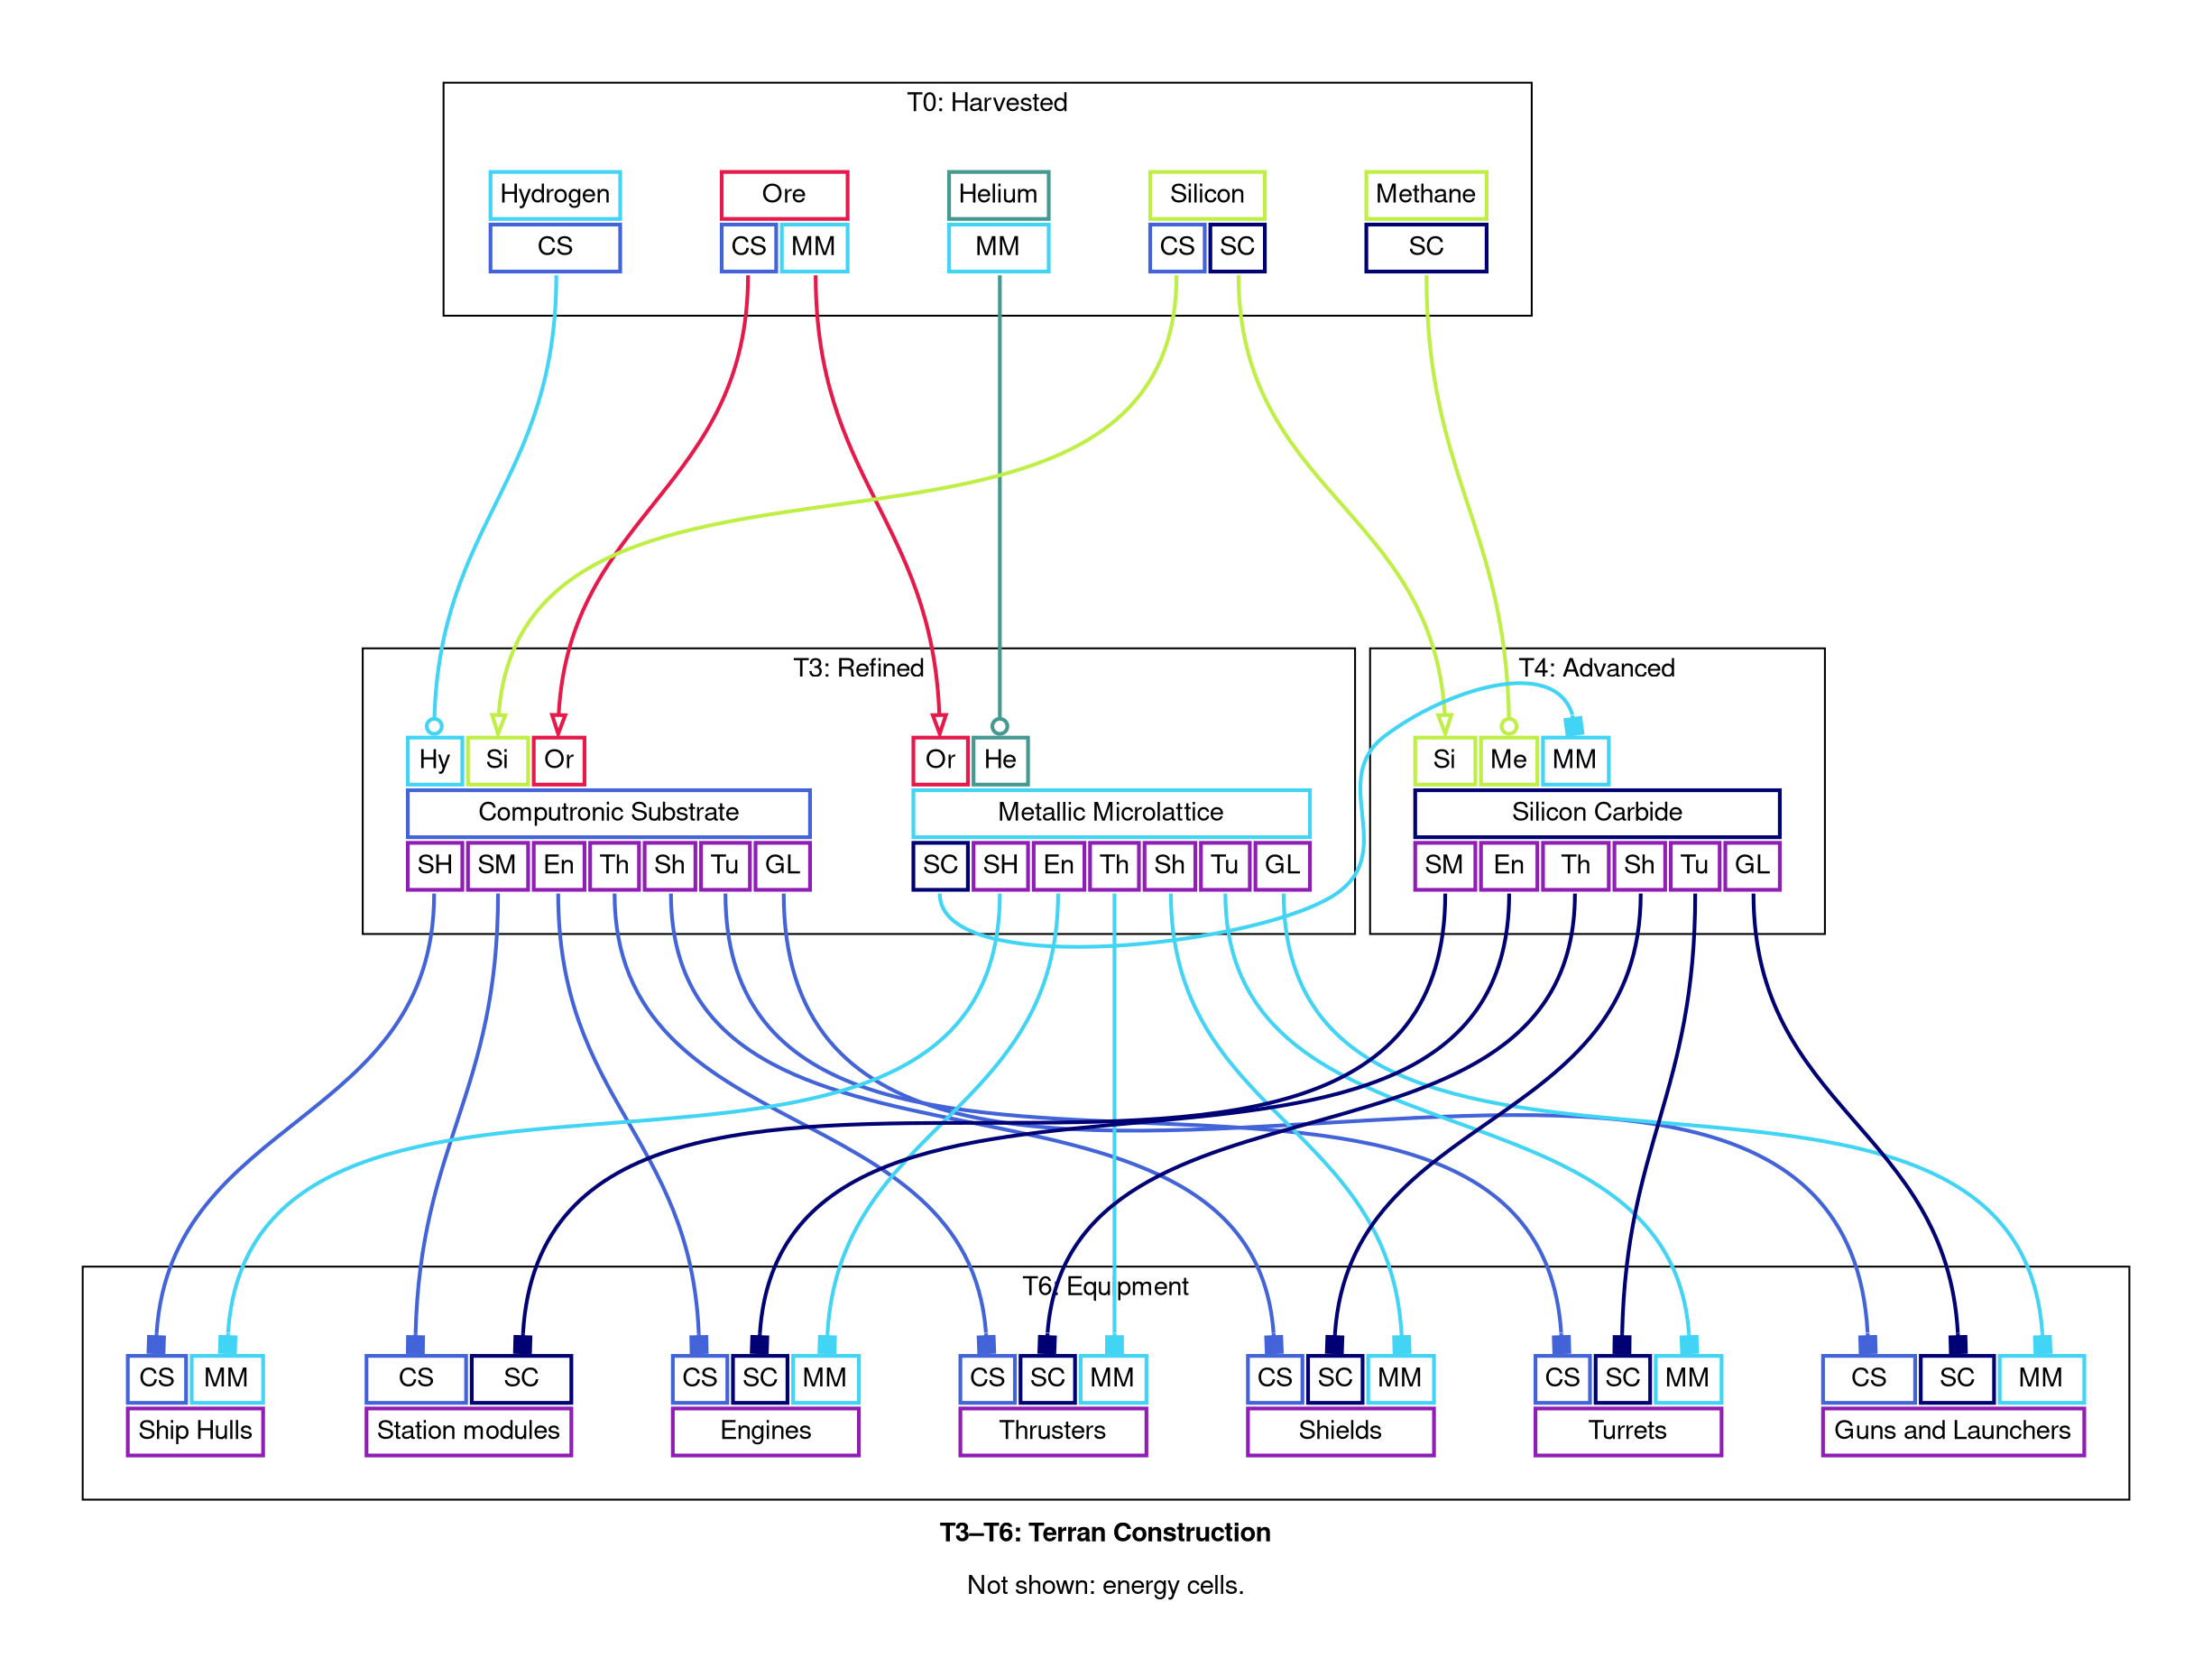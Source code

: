 digraph "X4 Economy" {
	edge [arrowType=normal]
	compound=true fontname="Helvetica,Arial,sans-serif"
	label=<<b>T3–T6: Terran Construction</b><br/><br/>Not shown: energy cells.>
	graph [nodesep=0.3 pad=0.5 ranksep=3]
	node [color=slategray1 fontname="Helvetica,Arial,sans-serif" margin=0.2 penwidth=2.0 shape=plaintext]
	edge [arrowhead=normal arrowsize=1.0 fontname="Helvetica,Arial,sans-serif" headport=n penwidth=2.0 tailport=s]
	subgraph 0 {
		cluster=true label="T0: Harvested"
		helium [label=<<table border="0" cellborder="2" cellpadding="4" cellspacing="1" fixedsize="false" id="helium" port="output">
  
  <tr>
    <td align="text" bgcolor="white" color="#469990" colspan="1">Helium</td>
  </tr>
  
    <tr>
      
        <td align="text" bgcolor="white" color="#42d4f4" port="metallic_microlattice">MM</td>
      
    </tr>
  
</table>>]
		methane [label=<<table border="0" cellborder="2" cellpadding="4" cellspacing="1" fixedsize="false" id="methane" port="output">
  
  <tr>
    <td align="text" bgcolor="white" color="#bfef45" colspan="1">Methane</td>
  </tr>
  
    <tr>
      
        <td align="text" bgcolor="white" color="#000075" port="silicon_carbide">SC</td>
      
    </tr>
  
</table>>]
		ore [label=<<table border="0" cellborder="2" cellpadding="4" cellspacing="1" fixedsize="false" id="ore" port="output">
  
  <tr>
    <td align="text" bgcolor="white" color="#e6194B" colspan="2">Ore</td>
  </tr>
  
    <tr>
      
        <td align="text" bgcolor="white" color="#4363d8" port="computronic_substrate">CS</td>
      
        <td align="text" bgcolor="white" color="#42d4f4" port="metallic_microlattice">MM</td>
      
    </tr>
  
</table>>]
		hydrogen [label=<<table border="0" cellborder="2" cellpadding="4" cellspacing="1" fixedsize="false" id="hydrogen" port="output">
  
  <tr>
    <td align="text" bgcolor="white" color="#42d4f4" colspan="1">Hydrogen</td>
  </tr>
  
    <tr>
      
        <td align="text" bgcolor="white" color="#4363d8" port="computronic_substrate">CS</td>
      
    </tr>
  
</table>>]
		silicon [label=<<table border="0" cellborder="2" cellpadding="4" cellspacing="1" fixedsize="false" id="silicon" port="output">
  
  <tr>
    <td align="text" bgcolor="white" color="#bfef45" colspan="2">Silicon</td>
  </tr>
  
    <tr>
      
        <td align="text" bgcolor="white" color="#4363d8" port="computronic_substrate">CS</td>
      
        <td align="text" bgcolor="white" color="#000075" port="silicon_carbide">SC</td>
      
    </tr>
  
</table>>]
	}
	subgraph 3 {
		cluster=true label="T3: Refined"
		computronic_substrate [label=<<table border="0" cellborder="2" cellpadding="4" cellspacing="1" fixedsize="false" id="computronic_substrate" port="output">
  
    <tr>
      
        <td align="text" bgcolor="white" color="#42d4f4" port="hydrogen">Hy</td>
      
        <td align="text" bgcolor="white" color="#bfef45" port="silicon">Si</td>
      
        <td align="text" bgcolor="white" color="#e6194B" port="ore">Or</td>
      
    </tr>
  
  <tr>
    <td align="text" bgcolor="white" color="#4363d8" colspan="7">Computronic Substrate</td>
  </tr>
  
    <tr>
      
        <td align="text" bgcolor="white" color="#911eb4" port="ship_hulls">SH</td>
      
        <td align="text" bgcolor="white" color="#911eb4" port="station_modules">SM</td>
      
        <td align="text" bgcolor="white" color="#911eb4" port="engines">En</td>
      
        <td align="text" bgcolor="white" color="#911eb4" port="thrusters">Th</td>
      
        <td align="text" bgcolor="white" color="#911eb4" port="shields">Sh</td>
      
        <td align="text" bgcolor="white" color="#911eb4" port="turrets">Tu</td>
      
        <td align="text" bgcolor="white" color="#911eb4" port="guns_and_launchers">GL</td>
      
    </tr>
  
</table>>]
		metallic_microlattice [label=<<table border="0" cellborder="2" cellpadding="4" cellspacing="1" fixedsize="false" id="metallic_microlattice" port="output">
  
    <tr>
      
        <td align="text" bgcolor="white" color="#e6194B" port="ore">Or</td>
      
        <td align="text" bgcolor="white" color="#469990" port="helium">He</td>
      
    </tr>
  
  <tr>
    <td align="text" bgcolor="white" color="#42d4f4" colspan="7">Metallic Microlattice</td>
  </tr>
  
    <tr>
      
        <td align="text" bgcolor="white" color="#000075" port="silicon_carbide">SC</td>
      
        <td align="text" bgcolor="white" color="#911eb4" port="ship_hulls">SH</td>
      
        <td align="text" bgcolor="white" color="#911eb4" port="engines">En</td>
      
        <td align="text" bgcolor="white" color="#911eb4" port="thrusters">Th</td>
      
        <td align="text" bgcolor="white" color="#911eb4" port="shields">Sh</td>
      
        <td align="text" bgcolor="white" color="#911eb4" port="turrets">Tu</td>
      
        <td align="text" bgcolor="white" color="#911eb4" port="guns_and_launchers">GL</td>
      
    </tr>
  
</table>>]
	}
	subgraph 4 {
		cluster=true label="T4: Advanced"
		silicon_carbide [label=<<table border="0" cellborder="2" cellpadding="4" cellspacing="1" fixedsize="false" id="silicon_carbide" port="output">
  
    <tr>
      
        <td align="text" bgcolor="white" color="#bfef45" port="silicon">Si</td>
      
        <td align="text" bgcolor="white" color="#bfef45" port="methane">Me</td>
      
        <td align="text" bgcolor="white" color="#42d4f4" port="metallic_microlattice">MM</td>
      
    </tr>
  
  <tr>
    <td align="text" bgcolor="white" color="#000075" colspan="6">Silicon Carbide</td>
  </tr>
  
    <tr>
      
        <td align="text" bgcolor="white" color="#911eb4" port="station_modules">SM</td>
      
        <td align="text" bgcolor="white" color="#911eb4" port="engines">En</td>
      
        <td align="text" bgcolor="white" color="#911eb4" port="thrusters">Th</td>
      
        <td align="text" bgcolor="white" color="#911eb4" port="shields">Sh</td>
      
        <td align="text" bgcolor="white" color="#911eb4" port="turrets">Tu</td>
      
        <td align="text" bgcolor="white" color="#911eb4" port="guns_and_launchers">GL</td>
      
    </tr>
  
</table>>]
	}
	subgraph 6 {
		cluster=true label="T6: Equipment"
		ship_hulls [label=<<table border="0" cellborder="2" cellpadding="4" cellspacing="1" fixedsize="false" id="ship_hulls" port="output">
  
    <tr>
      
        <td align="text" bgcolor="white" color="#4363d8" port="computronic_substrate">CS</td>
      
        <td align="text" bgcolor="white" color="#42d4f4" port="metallic_microlattice">MM</td>
      
    </tr>
  
  <tr>
    <td align="text" bgcolor="white" color="#911eb4" colspan="2">Ship Hulls</td>
  </tr>
  
</table>>]
		station_modules [label=<<table border="0" cellborder="2" cellpadding="4" cellspacing="1" fixedsize="false" id="station_modules" port="output">
  
    <tr>
      
        <td align="text" bgcolor="white" color="#4363d8" port="computronic_substrate">CS</td>
      
        <td align="text" bgcolor="white" color="#000075" port="silicon_carbide">SC</td>
      
    </tr>
  
  <tr>
    <td align="text" bgcolor="white" color="#911eb4" colspan="2">Station modules</td>
  </tr>
  
</table>>]
		engines [label=<<table border="0" cellborder="2" cellpadding="4" cellspacing="1" fixedsize="false" id="engines" port="output">
  
    <tr>
      
        <td align="text" bgcolor="white" color="#4363d8" port="computronic_substrate">CS</td>
      
        <td align="text" bgcolor="white" color="#000075" port="silicon_carbide">SC</td>
      
        <td align="text" bgcolor="white" color="#42d4f4" port="metallic_microlattice">MM</td>
      
    </tr>
  
  <tr>
    <td align="text" bgcolor="white" color="#911eb4" colspan="3">Engines</td>
  </tr>
  
</table>>]
		thrusters [label=<<table border="0" cellborder="2" cellpadding="4" cellspacing="1" fixedsize="false" id="thrusters" port="output">
  
    <tr>
      
        <td align="text" bgcolor="white" color="#4363d8" port="computronic_substrate">CS</td>
      
        <td align="text" bgcolor="white" color="#000075" port="silicon_carbide">SC</td>
      
        <td align="text" bgcolor="white" color="#42d4f4" port="metallic_microlattice">MM</td>
      
    </tr>
  
  <tr>
    <td align="text" bgcolor="white" color="#911eb4" colspan="3">Thrusters</td>
  </tr>
  
</table>>]
		shields [label=<<table border="0" cellborder="2" cellpadding="4" cellspacing="1" fixedsize="false" id="shields" port="output">
  
    <tr>
      
        <td align="text" bgcolor="white" color="#4363d8" port="computronic_substrate">CS</td>
      
        <td align="text" bgcolor="white" color="#000075" port="silicon_carbide">SC</td>
      
        <td align="text" bgcolor="white" color="#42d4f4" port="metallic_microlattice">MM</td>
      
    </tr>
  
  <tr>
    <td align="text" bgcolor="white" color="#911eb4" colspan="3">Shields</td>
  </tr>
  
</table>>]
		turrets [label=<<table border="0" cellborder="2" cellpadding="4" cellspacing="1" fixedsize="false" id="turrets" port="output">
  
    <tr>
      
        <td align="text" bgcolor="white" color="#4363d8" port="computronic_substrate">CS</td>
      
        <td align="text" bgcolor="white" color="#000075" port="silicon_carbide">SC</td>
      
        <td align="text" bgcolor="white" color="#42d4f4" port="metallic_microlattice">MM</td>
      
    </tr>
  
  <tr>
    <td align="text" bgcolor="white" color="#911eb4" colspan="3">Turrets</td>
  </tr>
  
</table>>]
		guns_and_launchers [label=<<table border="0" cellborder="2" cellpadding="4" cellspacing="1" fixedsize="false" id="guns_and_launchers" port="output">
  
    <tr>
      
        <td align="text" bgcolor="white" color="#4363d8" port="computronic_substrate">CS</td>
      
        <td align="text" bgcolor="white" color="#000075" port="silicon_carbide">SC</td>
      
        <td align="text" bgcolor="white" color="#42d4f4" port="metallic_microlattice">MM</td>
      
    </tr>
  
  <tr>
    <td align="text" bgcolor="white" color="#911eb4" colspan="3">Guns and Launchers</td>
  </tr>
  
</table>>]
	}
	hydrogen:computronic_substrate:s -> computronic_substrate:hydrogen:n [arrowhead=odot color="#42d4f4" weight=1.0]
	ore:computronic_substrate:s -> computronic_substrate:ore:n [arrowhead=empty color="#e6194B" weight=1.0]
	silicon:computronic_substrate:s -> computronic_substrate:silicon:n [arrowhead=empty color="#bfef45" weight=1.0]
	helium:metallic_microlattice:s -> metallic_microlattice:helium:n [arrowhead=odot color="#469990" weight=1.0]
	ore:metallic_microlattice:s -> metallic_microlattice:ore:n [arrowhead=empty color="#e6194B" weight=1.0]
	metallic_microlattice:silicon_carbide:s -> silicon_carbide:metallic_microlattice:n [arrowhead=box color="#42d4f4" weight=1.0]
	methane:silicon_carbide:s -> silicon_carbide:methane:n [arrowhead=odot color="#bfef45" weight=1.0]
	silicon:silicon_carbide:s -> silicon_carbide:silicon:n [arrowhead=empty color="#bfef45" weight=1.0]
	metallic_microlattice:ship_hulls:s -> ship_hulls:metallic_microlattice:n [arrowhead=box color="#42d4f4" weight=1.0]
	computronic_substrate:ship_hulls:s -> ship_hulls:computronic_substrate:n [arrowhead=box color="#4363d8" weight=1.0]
	silicon_carbide:station_modules:s -> station_modules:silicon_carbide:n [arrowhead=box color="#000075" weight=1.0]
	computronic_substrate:station_modules:s -> station_modules:computronic_substrate:n [arrowhead=box color="#4363d8" weight=1.0]
	metallic_microlattice:engines:s -> engines:metallic_microlattice:n [arrowhead=box color="#42d4f4" weight=1.0]
	silicon_carbide:engines:s -> engines:silicon_carbide:n [arrowhead=box color="#000075" weight=1.0]
	computronic_substrate:engines:s -> engines:computronic_substrate:n [arrowhead=box color="#4363d8" weight=1.0]
	metallic_microlattice:thrusters:s -> thrusters:metallic_microlattice:n [arrowhead=box color="#42d4f4" weight=1.0]
	silicon_carbide:thrusters:s -> thrusters:silicon_carbide:n [arrowhead=box color="#000075" weight=1.0]
	computronic_substrate:thrusters:s -> thrusters:computronic_substrate:n [arrowhead=box color="#4363d8" weight=1.0]
	metallic_microlattice:shields:s -> shields:metallic_microlattice:n [arrowhead=box color="#42d4f4" weight=1.0]
	silicon_carbide:shields:s -> shields:silicon_carbide:n [arrowhead=box color="#000075" weight=1.0]
	computronic_substrate:shields:s -> shields:computronic_substrate:n [arrowhead=box color="#4363d8" weight=1.0]
	metallic_microlattice:turrets:s -> turrets:metallic_microlattice:n [arrowhead=box color="#42d4f4" weight=1.0]
	silicon_carbide:turrets:s -> turrets:silicon_carbide:n [arrowhead=box color="#000075" weight=1.0]
	computronic_substrate:turrets:s -> turrets:computronic_substrate:n [arrowhead=box color="#4363d8" weight=1.0]
	metallic_microlattice:guns_and_launchers:s -> guns_and_launchers:metallic_microlattice:n [arrowhead=box color="#42d4f4" weight=1.0]
	silicon_carbide:guns_and_launchers:s -> guns_and_launchers:silicon_carbide:n [arrowhead=box color="#000075" weight=1.0]
	computronic_substrate:guns_and_launchers:s -> guns_and_launchers:computronic_substrate:n [arrowhead=box color="#4363d8" weight=1.0]
}
